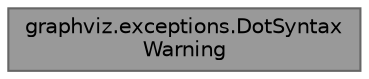 digraph "graphviz.exceptions.DotSyntaxWarning"
{
 
  bgcolor="transparent";
  edge [fontname=Helvetica,fontsize=10,labelfontname=Helvetica,labelfontsize=10];
  node [fontname=Helvetica,fontsize=10,shape=box,height=0.2,width=0.4];
  Node1 [id="Node000001",label="graphviz.exceptions.DotSyntax\lWarning",height=0.2,width=0.4,color="gray40", fillcolor="grey60", style="filled", fontcolor="black",tooltip=" "];
}
